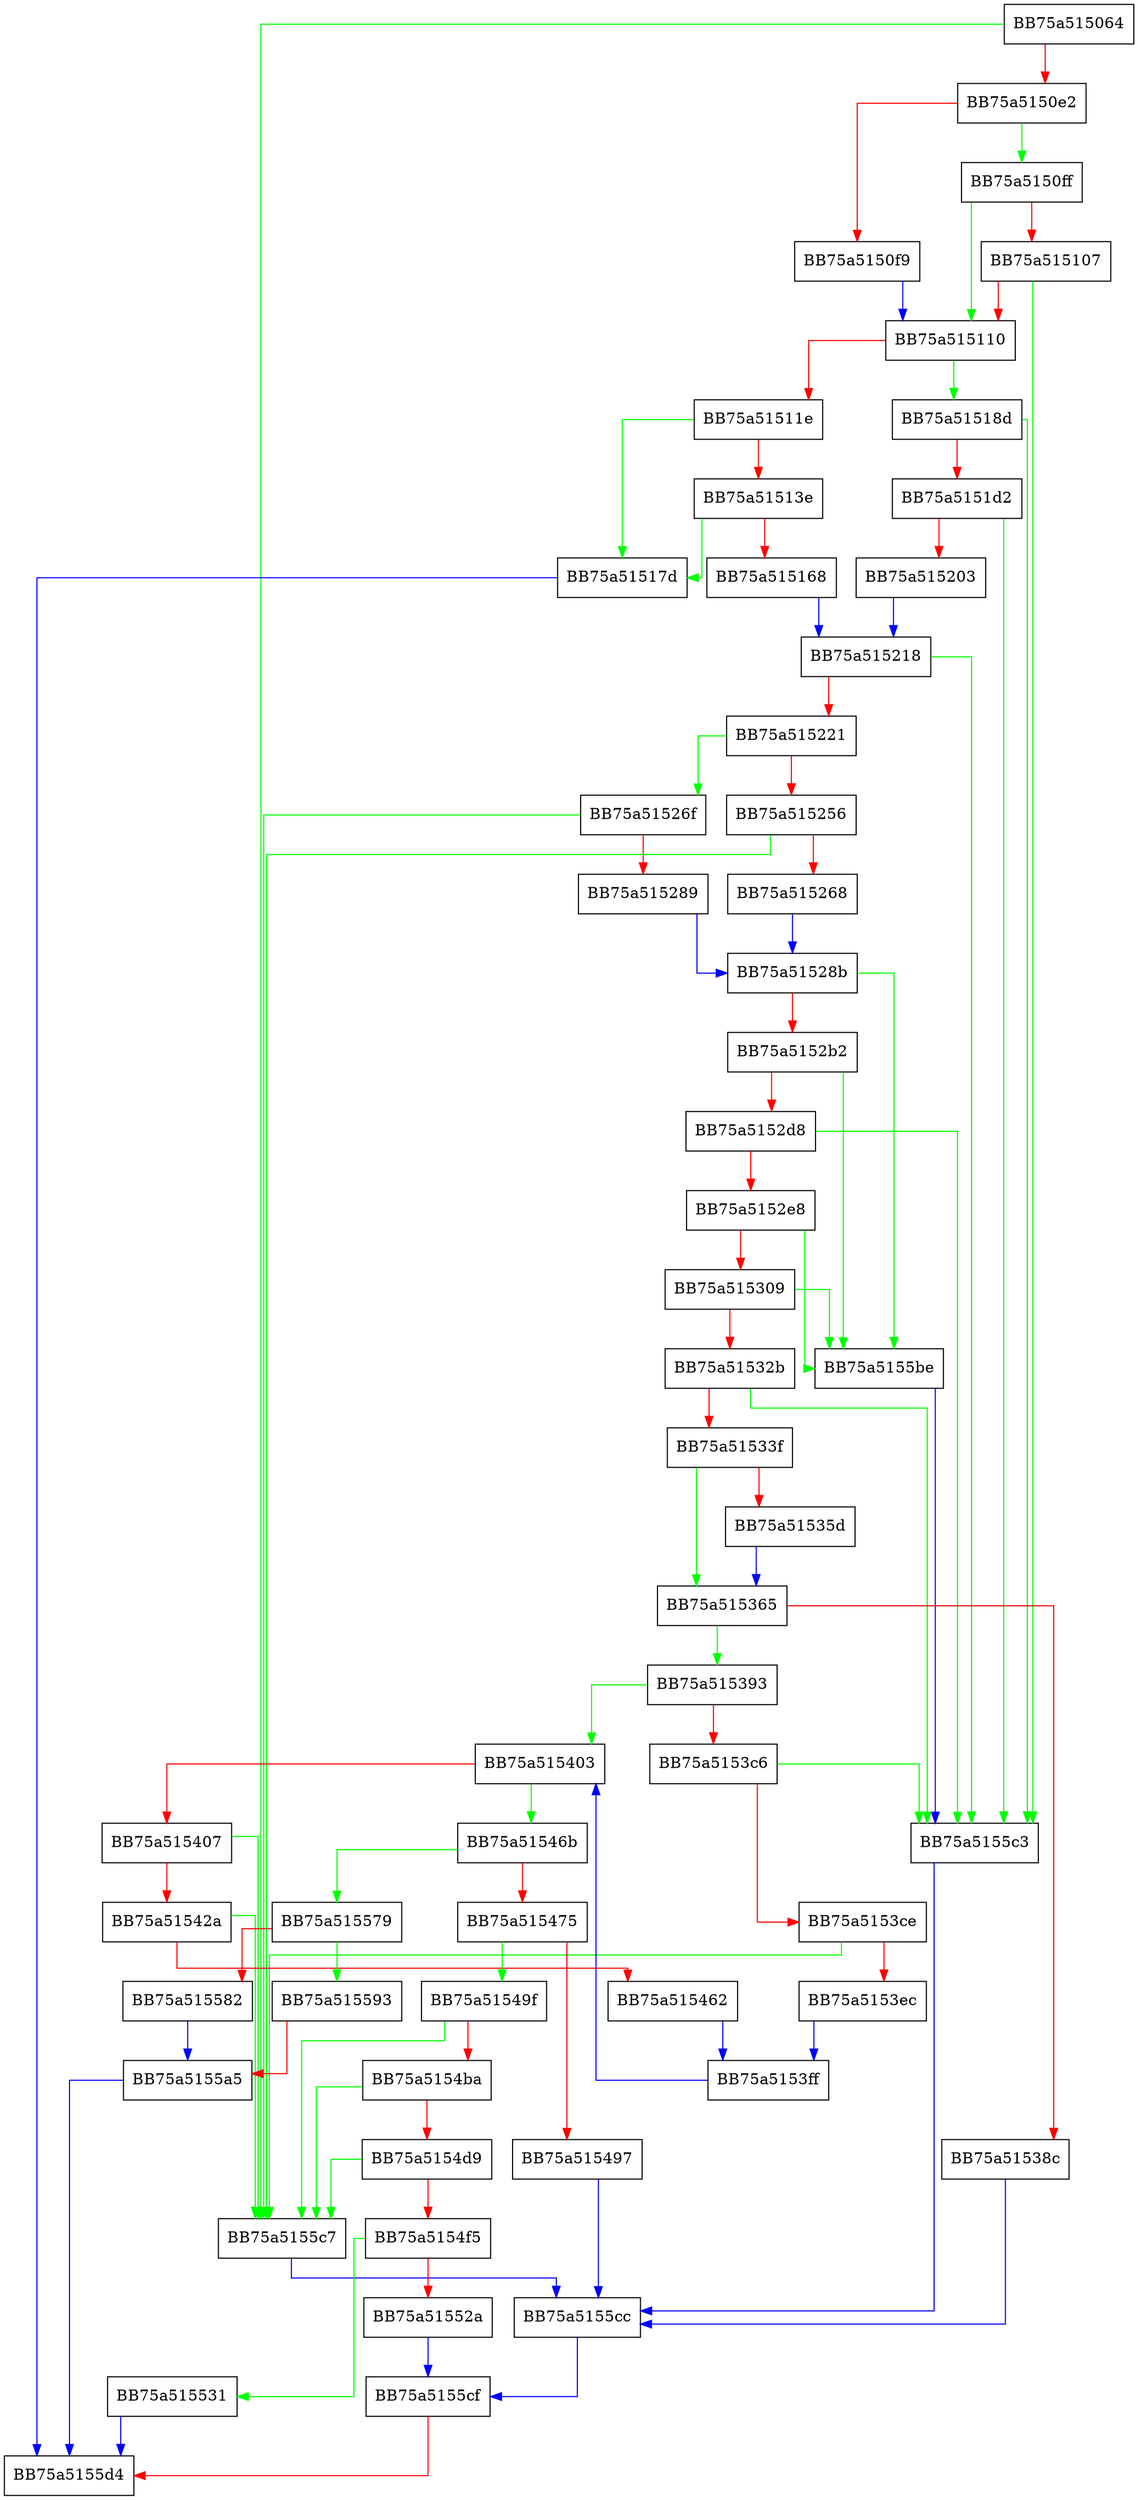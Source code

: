 digraph msil_esc_delegate_invoke_worker {
  node [shape="box"];
  graph [splines=ortho];
  BB75a515064 -> BB75a5155c7 [color="green"];
  BB75a515064 -> BB75a5150e2 [color="red"];
  BB75a5150e2 -> BB75a5150ff [color="green"];
  BB75a5150e2 -> BB75a5150f9 [color="red"];
  BB75a5150f9 -> BB75a515110 [color="blue"];
  BB75a5150ff -> BB75a515110 [color="green"];
  BB75a5150ff -> BB75a515107 [color="red"];
  BB75a515107 -> BB75a5155c3 [color="green"];
  BB75a515107 -> BB75a515110 [color="red"];
  BB75a515110 -> BB75a51518d [color="green"];
  BB75a515110 -> BB75a51511e [color="red"];
  BB75a51511e -> BB75a51517d [color="green"];
  BB75a51511e -> BB75a51513e [color="red"];
  BB75a51513e -> BB75a51517d [color="green"];
  BB75a51513e -> BB75a515168 [color="red"];
  BB75a515168 -> BB75a515218 [color="blue"];
  BB75a51517d -> BB75a5155d4 [color="blue"];
  BB75a51518d -> BB75a5155c3 [color="green"];
  BB75a51518d -> BB75a5151d2 [color="red"];
  BB75a5151d2 -> BB75a5155c3 [color="green"];
  BB75a5151d2 -> BB75a515203 [color="red"];
  BB75a515203 -> BB75a515218 [color="blue"];
  BB75a515218 -> BB75a5155c3 [color="green"];
  BB75a515218 -> BB75a515221 [color="red"];
  BB75a515221 -> BB75a51526f [color="green"];
  BB75a515221 -> BB75a515256 [color="red"];
  BB75a515256 -> BB75a5155c7 [color="green"];
  BB75a515256 -> BB75a515268 [color="red"];
  BB75a515268 -> BB75a51528b [color="blue"];
  BB75a51526f -> BB75a5155c7 [color="green"];
  BB75a51526f -> BB75a515289 [color="red"];
  BB75a515289 -> BB75a51528b [color="blue"];
  BB75a51528b -> BB75a5155be [color="green"];
  BB75a51528b -> BB75a5152b2 [color="red"];
  BB75a5152b2 -> BB75a5155be [color="green"];
  BB75a5152b2 -> BB75a5152d8 [color="red"];
  BB75a5152d8 -> BB75a5155c3 [color="green"];
  BB75a5152d8 -> BB75a5152e8 [color="red"];
  BB75a5152e8 -> BB75a5155be [color="green"];
  BB75a5152e8 -> BB75a515309 [color="red"];
  BB75a515309 -> BB75a5155be [color="green"];
  BB75a515309 -> BB75a51532b [color="red"];
  BB75a51532b -> BB75a5155c3 [color="green"];
  BB75a51532b -> BB75a51533f [color="red"];
  BB75a51533f -> BB75a515365 [color="green"];
  BB75a51533f -> BB75a51535d [color="red"];
  BB75a51535d -> BB75a515365 [color="blue"];
  BB75a515365 -> BB75a515393 [color="green"];
  BB75a515365 -> BB75a51538c [color="red"];
  BB75a51538c -> BB75a5155cc [color="blue"];
  BB75a515393 -> BB75a515403 [color="green"];
  BB75a515393 -> BB75a5153c6 [color="red"];
  BB75a5153c6 -> BB75a5155c3 [color="green"];
  BB75a5153c6 -> BB75a5153ce [color="red"];
  BB75a5153ce -> BB75a5155c7 [color="green"];
  BB75a5153ce -> BB75a5153ec [color="red"];
  BB75a5153ec -> BB75a5153ff [color="blue"];
  BB75a5153ff -> BB75a515403 [color="blue"];
  BB75a515403 -> BB75a51546b [color="green"];
  BB75a515403 -> BB75a515407 [color="red"];
  BB75a515407 -> BB75a5155c7 [color="green"];
  BB75a515407 -> BB75a51542a [color="red"];
  BB75a51542a -> BB75a5155c7 [color="green"];
  BB75a51542a -> BB75a515462 [color="red"];
  BB75a515462 -> BB75a5153ff [color="blue"];
  BB75a51546b -> BB75a515579 [color="green"];
  BB75a51546b -> BB75a515475 [color="red"];
  BB75a515475 -> BB75a51549f [color="green"];
  BB75a515475 -> BB75a515497 [color="red"];
  BB75a515497 -> BB75a5155cc [color="blue"];
  BB75a51549f -> BB75a5155c7 [color="green"];
  BB75a51549f -> BB75a5154ba [color="red"];
  BB75a5154ba -> BB75a5155c7 [color="green"];
  BB75a5154ba -> BB75a5154d9 [color="red"];
  BB75a5154d9 -> BB75a5155c7 [color="green"];
  BB75a5154d9 -> BB75a5154f5 [color="red"];
  BB75a5154f5 -> BB75a515531 [color="green"];
  BB75a5154f5 -> BB75a51552a [color="red"];
  BB75a51552a -> BB75a5155cf [color="blue"];
  BB75a515531 -> BB75a5155d4 [color="blue"];
  BB75a515579 -> BB75a515593 [color="green"];
  BB75a515579 -> BB75a515582 [color="red"];
  BB75a515582 -> BB75a5155a5 [color="blue"];
  BB75a515593 -> BB75a5155a5 [color="red"];
  BB75a5155a5 -> BB75a5155d4 [color="blue"];
  BB75a5155be -> BB75a5155c3 [color="blue"];
  BB75a5155c3 -> BB75a5155cc [color="blue"];
  BB75a5155c7 -> BB75a5155cc [color="blue"];
  BB75a5155cc -> BB75a5155cf [color="blue"];
  BB75a5155cf -> BB75a5155d4 [color="red"];
}